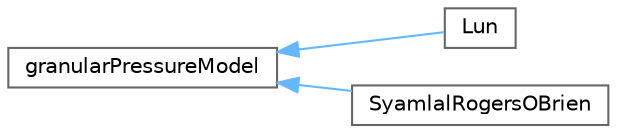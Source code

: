 digraph "Graphical Class Hierarchy"
{
 // LATEX_PDF_SIZE
  bgcolor="transparent";
  edge [fontname=Helvetica,fontsize=10,labelfontname=Helvetica,labelfontsize=10];
  node [fontname=Helvetica,fontsize=10,shape=box,height=0.2,width=0.4];
  rankdir="LR";
  Node0 [id="Node000000",label="granularPressureModel",height=0.2,width=0.4,color="grey40", fillcolor="white", style="filled",URL="$classFoam_1_1kineticTheoryModels_1_1granularPressureModel.html",tooltip=" "];
  Node0 -> Node1 [id="edge4753_Node000000_Node000001",dir="back",color="steelblue1",style="solid",tooltip=" "];
  Node1 [id="Node000001",label="Lun",height=0.2,width=0.4,color="grey40", fillcolor="white", style="filled",URL="$classFoam_1_1kineticTheoryModels_1_1granularPressureModels_1_1Lun.html",tooltip=" "];
  Node0 -> Node2 [id="edge4754_Node000000_Node000002",dir="back",color="steelblue1",style="solid",tooltip=" "];
  Node2 [id="Node000002",label="SyamlalRogersOBrien",height=0.2,width=0.4,color="grey40", fillcolor="white", style="filled",URL="$classFoam_1_1kineticTheoryModels_1_1granularPressureModels_1_1SyamlalRogersOBrien.html",tooltip=" "];
}
